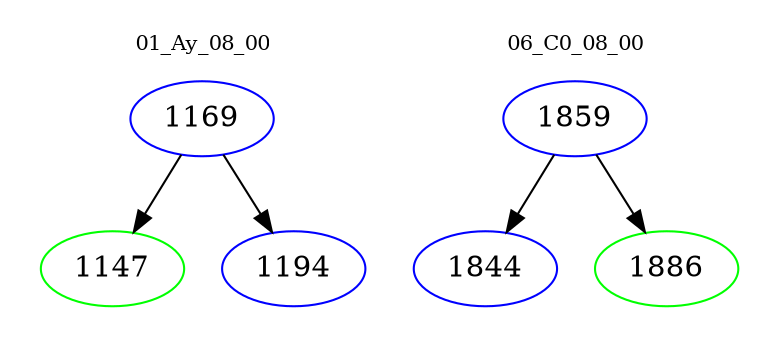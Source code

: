 digraph{
subgraph cluster_0 {
color = white
label = "01_Ay_08_00";
fontsize=10;
T0_1169 [label="1169", color="blue"]
T0_1169 -> T0_1147 [color="black"]
T0_1147 [label="1147", color="green"]
T0_1169 -> T0_1194 [color="black"]
T0_1194 [label="1194", color="blue"]
}
subgraph cluster_1 {
color = white
label = "06_C0_08_00";
fontsize=10;
T1_1859 [label="1859", color="blue"]
T1_1859 -> T1_1844 [color="black"]
T1_1844 [label="1844", color="blue"]
T1_1859 -> T1_1886 [color="black"]
T1_1886 [label="1886", color="green"]
}
}
